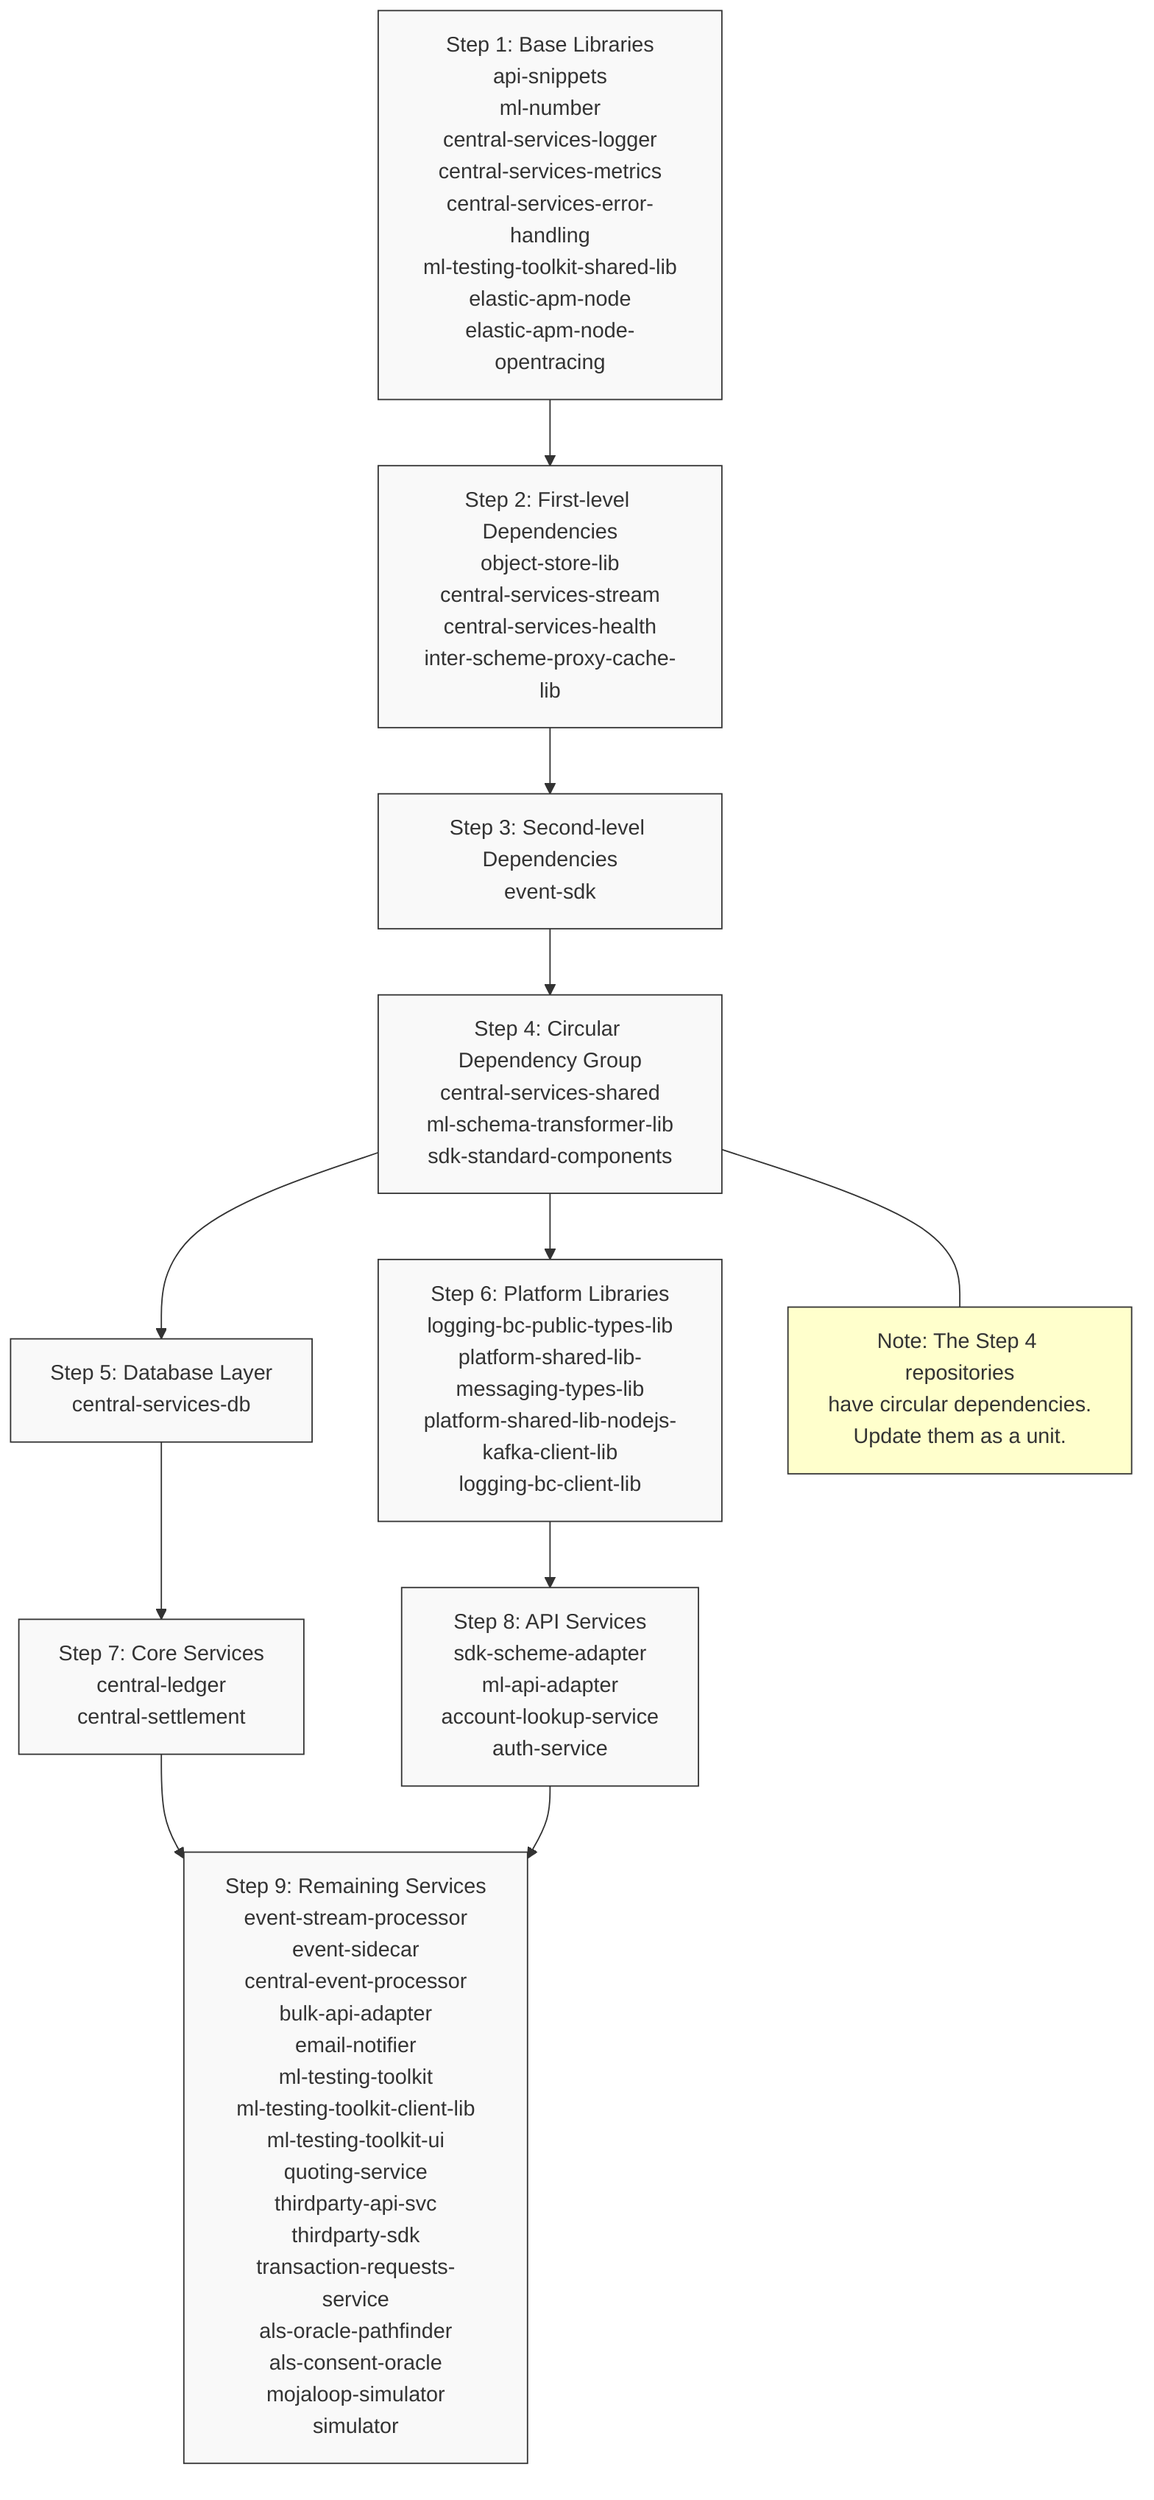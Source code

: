 graph TD
    step1["Step 1: Base Libraries<br>api-snippets<br>ml-number<br>central-services-logger<br>central-services-metrics<br>central-services-error-handling<br>ml-testing-toolkit-shared-lib<br>elastic-apm-node<br>elastic-apm-node-opentracing"]
    step2["Step 2: First-level Dependencies<br>object-store-lib<br>central-services-stream<br>central-services-health<br>inter-scheme-proxy-cache-lib"]
    step3["Step 3: Second-level Dependencies<br>event-sdk"]
    step4["Step 4: Circular Dependency Group<br>central-services-shared<br>ml-schema-transformer-lib<br>sdk-standard-components"]
    step5["Step 5: Database Layer<br>central-services-db"]
    step6["Step 6: Platform Libraries<br>logging-bc-public-types-lib<br>platform-shared-lib-messaging-types-lib<br>platform-shared-lib-nodejs-kafka-client-lib<br>logging-bc-client-lib"]
    step7["Step 7: Core Services<br>central-ledger<br>central-settlement"]
    step8["Step 8: API Services<br>sdk-scheme-adapter<br>ml-api-adapter<br>account-lookup-service<br>auth-service"]
    step9["Step 9: Remaining Services<br>event-stream-processor<br>event-sidecar<br>central-event-processor<br>bulk-api-adapter<br>email-notifier<br>ml-testing-toolkit<br>ml-testing-toolkit-client-lib<br>ml-testing-toolkit-ui<br>quoting-service<br>thirdparty-api-svc<br>thirdparty-sdk<br>transaction-requests-service<br>als-oracle-pathfinder<br>als-consent-oracle<br>mojaloop-simulator<br>simulator"]
    note1["Note: The Step 4 repositories<br>have circular dependencies.<br>Update them as a unit."]
    %% Clear update sequence arrows
    step1 --> step2
    step2 --> step3
    step3 --> step4
    step4 --> step5
    %% Handle dependencies that can be updated in parallel
    step5 --> step7
    step6 --> step8
    %% Platform libraries need special handling
    step4 --> step6
    %% Final services depend on all previous updates
    step7 --> step9
    step8 --> step9
    %% Connect notes
    step4 --- note1
    %% Styling
    classDef default fill:#f9f9f9,stroke:#333,stroke-width:1px;
    classDef note fill:#ffffcc,stroke:#333,stroke-width:1px;
    class note1 note;